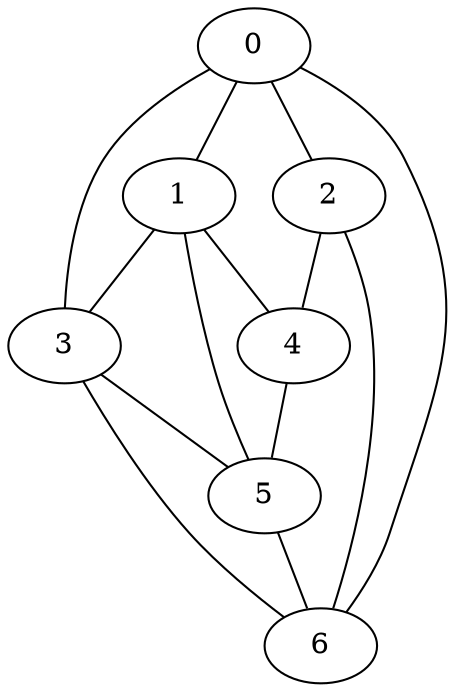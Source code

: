 graph exampleGraph {
	0;
	1;
	2;
	3;
	4;
	5;
	6;
	0 -- 1;
	0 -- 2;
	0 -- 3;
	0 -- 6;
	1 -- 3;
	1 -- 4;
	1 -- 5;
	2 -- 4;
	2 -- 6;
	3 -- 5;
	3 -- 6;
	4 -- 5;
	5 -- 6;
}
